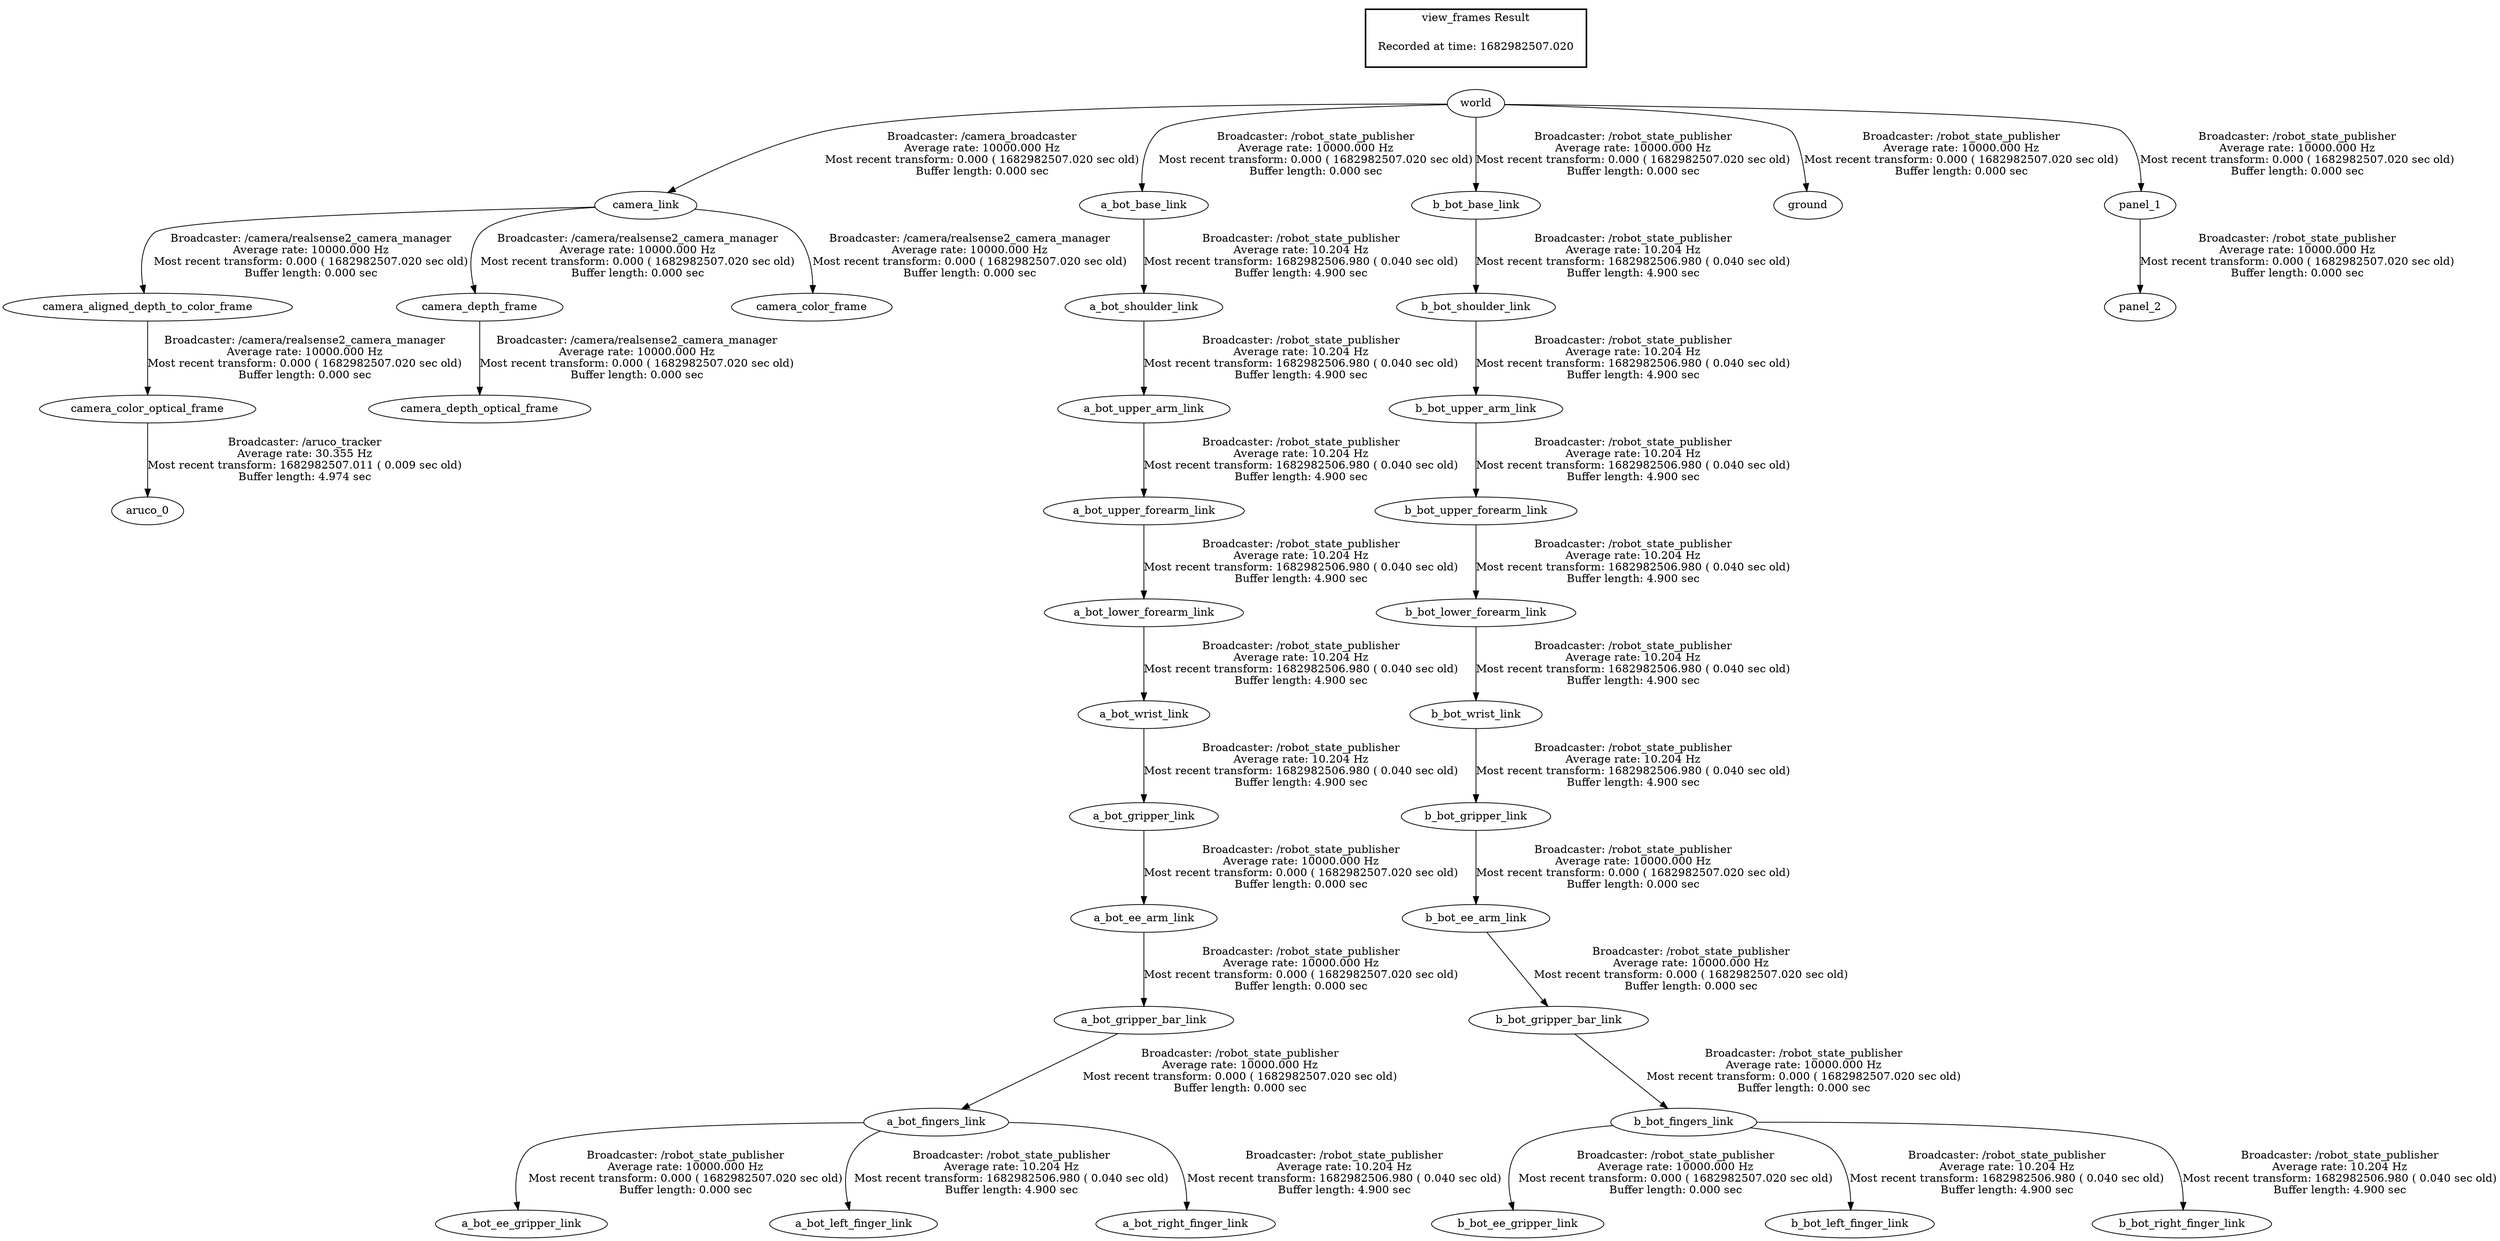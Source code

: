 digraph G {
"camera_color_optical_frame" -> "aruco_0"[label="Broadcaster: /aruco_tracker\nAverage rate: 30.355 Hz\nMost recent transform: 1682982507.011 ( 0.009 sec old)\nBuffer length: 4.974 sec\n"];
"camera_aligned_depth_to_color_frame" -> "camera_color_optical_frame"[label="Broadcaster: /camera/realsense2_camera_manager\nAverage rate: 10000.000 Hz\nMost recent transform: 0.000 ( 1682982507.020 sec old)\nBuffer length: 0.000 sec\n"];
"world" -> "camera_link"[label="Broadcaster: /camera_broadcaster\nAverage rate: 10000.000 Hz\nMost recent transform: 0.000 ( 1682982507.020 sec old)\nBuffer length: 0.000 sec\n"];
"world" -> "a_bot_base_link"[label="Broadcaster: /robot_state_publisher\nAverage rate: 10000.000 Hz\nMost recent transform: 0.000 ( 1682982507.020 sec old)\nBuffer length: 0.000 sec\n"];
"world" -> "b_bot_base_link"[label="Broadcaster: /robot_state_publisher\nAverage rate: 10000.000 Hz\nMost recent transform: 0.000 ( 1682982507.020 sec old)\nBuffer length: 0.000 sec\n"];
"camera_link" -> "camera_depth_frame"[label="Broadcaster: /camera/realsense2_camera_manager\nAverage rate: 10000.000 Hz\nMost recent transform: 0.000 ( 1682982507.020 sec old)\nBuffer length: 0.000 sec\n"];
"camera_depth_frame" -> "camera_depth_optical_frame"[label="Broadcaster: /camera/realsense2_camera_manager\nAverage rate: 10000.000 Hz\nMost recent transform: 0.000 ( 1682982507.020 sec old)\nBuffer length: 0.000 sec\n"];
"camera_link" -> "camera_color_frame"[label="Broadcaster: /camera/realsense2_camera_manager\nAverage rate: 10000.000 Hz\nMost recent transform: 0.000 ( 1682982507.020 sec old)\nBuffer length: 0.000 sec\n"];
"camera_link" -> "camera_aligned_depth_to_color_frame"[label="Broadcaster: /camera/realsense2_camera_manager\nAverage rate: 10000.000 Hz\nMost recent transform: 0.000 ( 1682982507.020 sec old)\nBuffer length: 0.000 sec\n"];
"a_bot_gripper_link" -> "a_bot_ee_arm_link"[label="Broadcaster: /robot_state_publisher\nAverage rate: 10000.000 Hz\nMost recent transform: 0.000 ( 1682982507.020 sec old)\nBuffer length: 0.000 sec\n"];
"a_bot_wrist_link" -> "a_bot_gripper_link"[label="Broadcaster: /robot_state_publisher\nAverage rate: 10.204 Hz\nMost recent transform: 1682982506.980 ( 0.040 sec old)\nBuffer length: 4.900 sec\n"];
"a_bot_gripper_bar_link" -> "a_bot_fingers_link"[label="Broadcaster: /robot_state_publisher\nAverage rate: 10000.000 Hz\nMost recent transform: 0.000 ( 1682982507.020 sec old)\nBuffer length: 0.000 sec\n"];
"a_bot_ee_arm_link" -> "a_bot_gripper_bar_link"[label="Broadcaster: /robot_state_publisher\nAverage rate: 10000.000 Hz\nMost recent transform: 0.000 ( 1682982507.020 sec old)\nBuffer length: 0.000 sec\n"];
"a_bot_fingers_link" -> "a_bot_ee_gripper_link"[label="Broadcaster: /robot_state_publisher\nAverage rate: 10000.000 Hz\nMost recent transform: 0.000 ( 1682982507.020 sec old)\nBuffer length: 0.000 sec\n"];
"b_bot_gripper_link" -> "b_bot_ee_arm_link"[label="Broadcaster: /robot_state_publisher\nAverage rate: 10000.000 Hz\nMost recent transform: 0.000 ( 1682982507.020 sec old)\nBuffer length: 0.000 sec\n"];
"b_bot_wrist_link" -> "b_bot_gripper_link"[label="Broadcaster: /robot_state_publisher\nAverage rate: 10.204 Hz\nMost recent transform: 1682982506.980 ( 0.040 sec old)\nBuffer length: 4.900 sec\n"];
"b_bot_gripper_bar_link" -> "b_bot_fingers_link"[label="Broadcaster: /robot_state_publisher\nAverage rate: 10000.000 Hz\nMost recent transform: 0.000 ( 1682982507.020 sec old)\nBuffer length: 0.000 sec\n"];
"b_bot_ee_arm_link" -> "b_bot_gripper_bar_link"[label="Broadcaster: /robot_state_publisher\nAverage rate: 10000.000 Hz\nMost recent transform: 0.000 ( 1682982507.020 sec old)\nBuffer length: 0.000 sec\n"];
"b_bot_fingers_link" -> "b_bot_ee_gripper_link"[label="Broadcaster: /robot_state_publisher\nAverage rate: 10000.000 Hz\nMost recent transform: 0.000 ( 1682982507.020 sec old)\nBuffer length: 0.000 sec\n"];
"world" -> "ground"[label="Broadcaster: /robot_state_publisher\nAverage rate: 10000.000 Hz\nMost recent transform: 0.000 ( 1682982507.020 sec old)\nBuffer length: 0.000 sec\n"];
"panel_1" -> "panel_2"[label="Broadcaster: /robot_state_publisher\nAverage rate: 10000.000 Hz\nMost recent transform: 0.000 ( 1682982507.020 sec old)\nBuffer length: 0.000 sec\n"];
"world" -> "panel_1"[label="Broadcaster: /robot_state_publisher\nAverage rate: 10000.000 Hz\nMost recent transform: 0.000 ( 1682982507.020 sec old)\nBuffer length: 0.000 sec\n"];
"a_bot_upper_arm_link" -> "a_bot_upper_forearm_link"[label="Broadcaster: /robot_state_publisher\nAverage rate: 10.204 Hz\nMost recent transform: 1682982506.980 ( 0.040 sec old)\nBuffer length: 4.900 sec\n"];
"a_bot_shoulder_link" -> "a_bot_upper_arm_link"[label="Broadcaster: /robot_state_publisher\nAverage rate: 10.204 Hz\nMost recent transform: 1682982506.980 ( 0.040 sec old)\nBuffer length: 4.900 sec\n"];
"a_bot_upper_forearm_link" -> "a_bot_lower_forearm_link"[label="Broadcaster: /robot_state_publisher\nAverage rate: 10.204 Hz\nMost recent transform: 1682982506.980 ( 0.040 sec old)\nBuffer length: 4.900 sec\n"];
"a_bot_fingers_link" -> "a_bot_left_finger_link"[label="Broadcaster: /robot_state_publisher\nAverage rate: 10.204 Hz\nMost recent transform: 1682982506.980 ( 0.040 sec old)\nBuffer length: 4.900 sec\n"];
"a_bot_fingers_link" -> "a_bot_right_finger_link"[label="Broadcaster: /robot_state_publisher\nAverage rate: 10.204 Hz\nMost recent transform: 1682982506.980 ( 0.040 sec old)\nBuffer length: 4.900 sec\n"];
"a_bot_base_link" -> "a_bot_shoulder_link"[label="Broadcaster: /robot_state_publisher\nAverage rate: 10.204 Hz\nMost recent transform: 1682982506.980 ( 0.040 sec old)\nBuffer length: 4.900 sec\n"];
"a_bot_lower_forearm_link" -> "a_bot_wrist_link"[label="Broadcaster: /robot_state_publisher\nAverage rate: 10.204 Hz\nMost recent transform: 1682982506.980 ( 0.040 sec old)\nBuffer length: 4.900 sec\n"];
"b_bot_upper_arm_link" -> "b_bot_upper_forearm_link"[label="Broadcaster: /robot_state_publisher\nAverage rate: 10.204 Hz\nMost recent transform: 1682982506.980 ( 0.040 sec old)\nBuffer length: 4.900 sec\n"];
"b_bot_shoulder_link" -> "b_bot_upper_arm_link"[label="Broadcaster: /robot_state_publisher\nAverage rate: 10.204 Hz\nMost recent transform: 1682982506.980 ( 0.040 sec old)\nBuffer length: 4.900 sec\n"];
"b_bot_upper_forearm_link" -> "b_bot_lower_forearm_link"[label="Broadcaster: /robot_state_publisher\nAverage rate: 10.204 Hz\nMost recent transform: 1682982506.980 ( 0.040 sec old)\nBuffer length: 4.900 sec\n"];
"b_bot_fingers_link" -> "b_bot_left_finger_link"[label="Broadcaster: /robot_state_publisher\nAverage rate: 10.204 Hz\nMost recent transform: 1682982506.980 ( 0.040 sec old)\nBuffer length: 4.900 sec\n"];
"b_bot_fingers_link" -> "b_bot_right_finger_link"[label="Broadcaster: /robot_state_publisher\nAverage rate: 10.204 Hz\nMost recent transform: 1682982506.980 ( 0.040 sec old)\nBuffer length: 4.900 sec\n"];
"b_bot_base_link" -> "b_bot_shoulder_link"[label="Broadcaster: /robot_state_publisher\nAverage rate: 10.204 Hz\nMost recent transform: 1682982506.980 ( 0.040 sec old)\nBuffer length: 4.900 sec\n"];
"b_bot_lower_forearm_link" -> "b_bot_wrist_link"[label="Broadcaster: /robot_state_publisher\nAverage rate: 10.204 Hz\nMost recent transform: 1682982506.980 ( 0.040 sec old)\nBuffer length: 4.900 sec\n"];
edge [style=invis];
 subgraph cluster_legend { style=bold; color=black; label ="view_frames Result";
"Recorded at time: 1682982507.020"[ shape=plaintext ] ;
 }->"world";
}